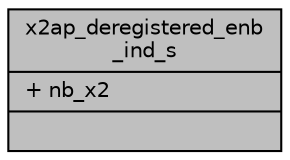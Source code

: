 digraph "x2ap_deregistered_enb_ind_s"
{
 // LATEX_PDF_SIZE
  edge [fontname="Helvetica",fontsize="10",labelfontname="Helvetica",labelfontsize="10"];
  node [fontname="Helvetica",fontsize="10",shape=record];
  Node1 [label="{x2ap_deregistered_enb\l_ind_s\n|+ nb_x2\l|}",height=0.2,width=0.4,color="black", fillcolor="grey75", style="filled", fontcolor="black",tooltip=" "];
}
